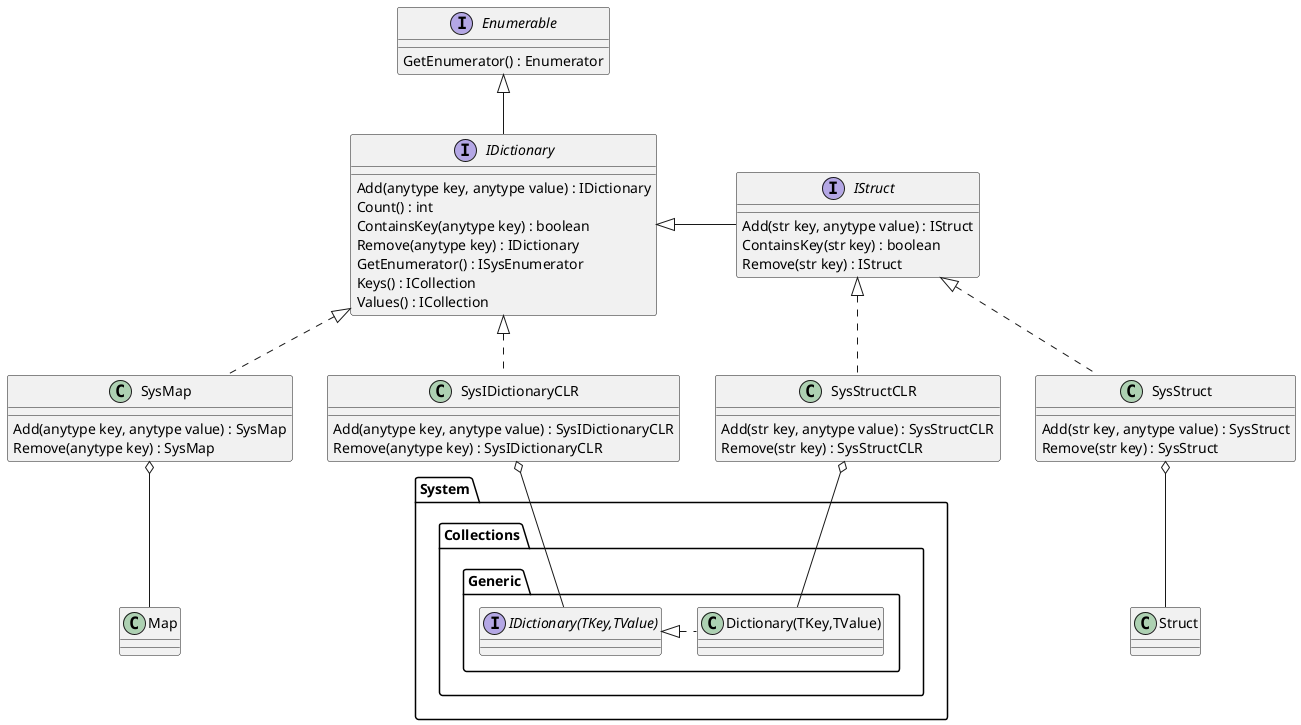 @startuml "IDictionary"

interface Enumerable{
    GetEnumerator() : Enumerator
}

interface IDictionary{
    Add(anytype key, anytype value) : IDictionary
    Count() : int
    ContainsKey(anytype key) : boolean
    Remove(anytype key) : IDictionary
    GetEnumerator() : ISysEnumerator
    Keys() : ICollection
    Values() : ICollection
}
Enumerable <|-- IDictionary

class SysMap{
    Add(anytype key, anytype value) : SysMap
    Remove(anytype key) : SysMap
}
IDictionary <|.. SysMap

class Map{
}
SysMap o-- Map

class SysIDictionaryCLR{
    Add(anytype key, anytype value) : SysIDictionaryCLR
    Remove(anytype key) : SysIDictionaryCLR
}
IDictionary <|.. SysIDictionaryCLR

interface IStruct{
    Add(str key, anytype value) : IStruct
    ContainsKey(str key) : boolean
    Remove(str key) : IStruct
}
IDictionary <|- IStruct

class SysStructCLR{
    Add(str key, anytype value) : SysStructCLR
    Remove(str key) : SysStructCLR
}
IStruct <|.. SysStructCLR

package System.Collections.Generic{
    interface IDictionary(TKey,TValue){
    }
    SysIDictionaryCLR o-- "IDictionary(TKey,TValue)"
    "IDictionary(TKey,TValue)" <|. "Dictionary(TKey,TValue)"
    SysStructCLR o-- "Dictionary(TKey,TValue)"
}

class SysStruct{
    Add(str key, anytype value) : SysStruct
    Remove(str key) : SysStruct
}
IStruct <|.. SysStruct

class Struct{
}
SysStruct o-- Struct

@enduml